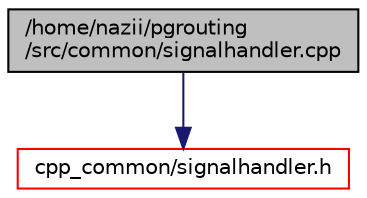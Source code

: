 digraph "/home/nazii/pgrouting/src/common/signalhandler.cpp"
{
  edge [fontname="Helvetica",fontsize="10",labelfontname="Helvetica",labelfontsize="10"];
  node [fontname="Helvetica",fontsize="10",shape=record];
  Node0 [label="/home/nazii/pgrouting\l/src/common/signalhandler.cpp",height=0.2,width=0.4,color="black", fillcolor="grey75", style="filled", fontcolor="black"];
  Node0 -> Node1 [color="midnightblue",fontsize="10",style="solid",fontname="Helvetica"];
  Node1 [label="cpp_common/signalhandler.h",height=0.2,width=0.4,color="red", fillcolor="white", style="filled",URL="$signalhandler_8h.html"];
}
